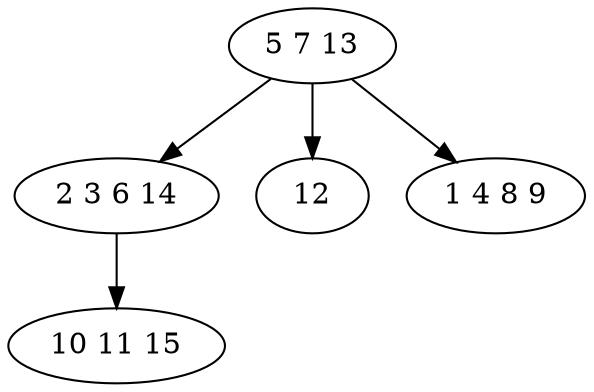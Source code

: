 digraph true_tree {
	"0" -> "1"
	"1" -> "2"
	"0" -> "3"
	"0" -> "4"
	"0" [label="5 7 13"];
	"1" [label="2 3 6 14"];
	"2" [label="10 11 15"];
	"3" [label="12"];
	"4" [label="1 4 8 9"];
}
